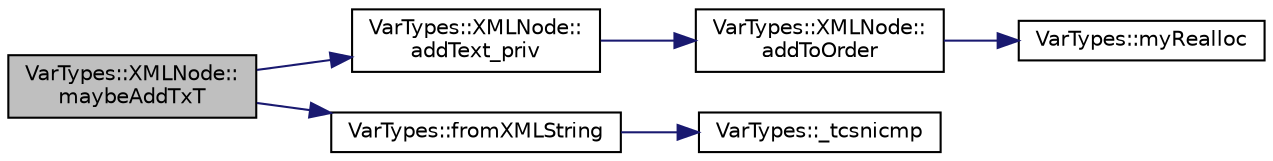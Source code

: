 digraph "VarTypes::XMLNode::maybeAddTxT"
{
 // INTERACTIVE_SVG=YES
  edge [fontname="Helvetica",fontsize="10",labelfontname="Helvetica",labelfontsize="10"];
  node [fontname="Helvetica",fontsize="10",shape=record];
  rankdir="LR";
  Node1 [label="VarTypes::XMLNode::\lmaybeAddTxT",height=0.2,width=0.4,color="black", fillcolor="grey75", style="filled", fontcolor="black"];
  Node1 -> Node2 [color="midnightblue",fontsize="10",style="solid",fontname="Helvetica"];
  Node2 [label="VarTypes::XMLNode::\laddText_priv",height=0.2,width=0.4,color="black", fillcolor="white", style="filled",URL="$dd/df5/struct_var_types_1_1_x_m_l_node.html#af97726ce50d91fb4687b71f42920fa05"];
  Node2 -> Node3 [color="midnightblue",fontsize="10",style="solid",fontname="Helvetica"];
  Node3 [label="VarTypes::XMLNode::\laddToOrder",height=0.2,width=0.4,color="black", fillcolor="white", style="filled",URL="$dd/df5/struct_var_types_1_1_x_m_l_node.html#a8966be07a58188f95a3cee4510c73dbf"];
  Node3 -> Node4 [color="midnightblue",fontsize="10",style="solid",fontname="Helvetica"];
  Node4 [label="VarTypes::myRealloc",height=0.2,width=0.4,color="black", fillcolor="white", style="filled",URL="$d1/dde/namespace_var_types.html#a47f43809f22c37a229ee6451c4db2ede"];
  Node1 -> Node5 [color="midnightblue",fontsize="10",style="solid",fontname="Helvetica"];
  Node5 [label="VarTypes::fromXMLString",height=0.2,width=0.4,color="black", fillcolor="white", style="filled",URL="$d1/dde/namespace_var_types.html#a2295f8500ea788077f332d30eba5f485"];
  Node5 -> Node6 [color="midnightblue",fontsize="10",style="solid",fontname="Helvetica"];
  Node6 [label="VarTypes::_tcsnicmp",height=0.2,width=0.4,color="black", fillcolor="white", style="filled",URL="$d1/dde/namespace_var_types.html#a2174205992bd64227e480b567e5a9065"];
}
